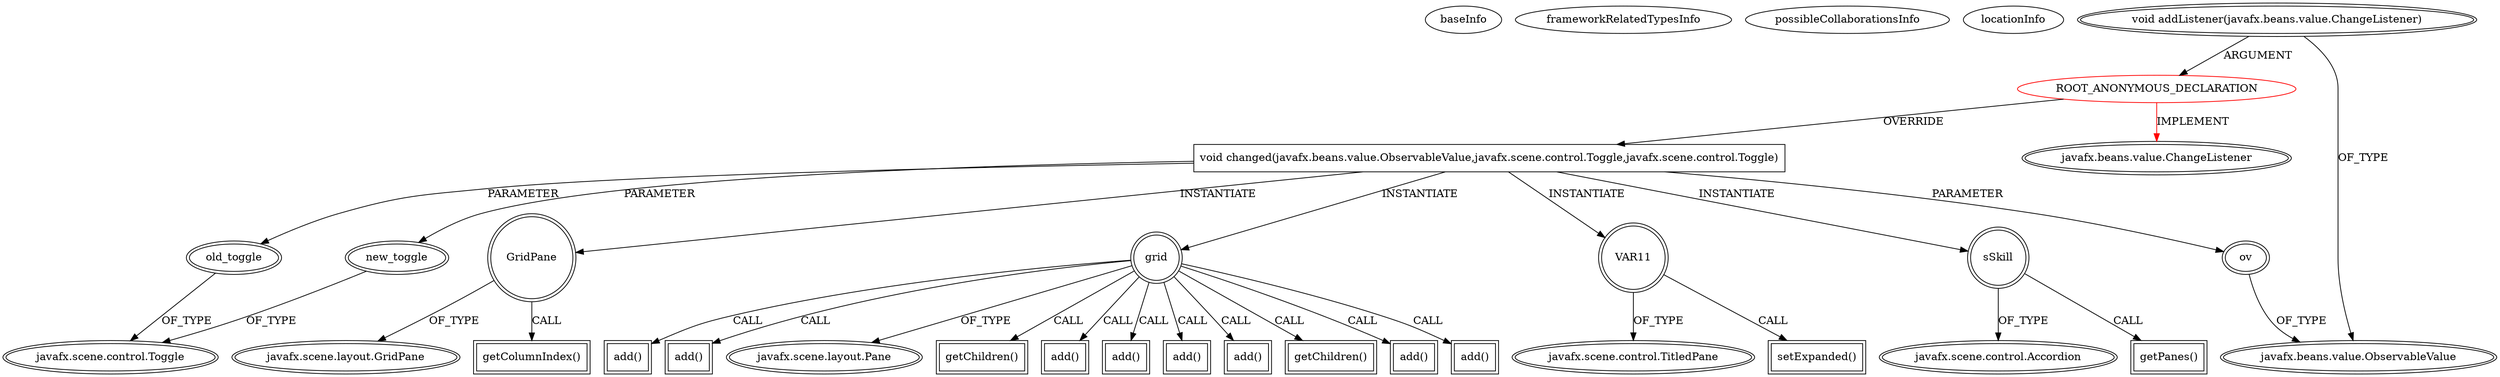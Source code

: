 digraph {
baseInfo[graphId=2384,category="extension_graph",isAnonymous=true,possibleRelation=false]
frameworkRelatedTypesInfo[0="javafx.beans.value.ChangeListener"]
possibleCollaborationsInfo[]
locationInfo[projectName="davelet-InternationalChess-JavaFX2",filePath="/davelet-InternationalChess-JavaFX2/InternationalChess-JavaFX2-master/src/cn/davelet/internationalchess/InternationalChess.java",contextSignature="void start(javafx.stage.Stage)",graphId="2384"]
0[label="ROOT_ANONYMOUS_DECLARATION",vertexType="ROOT_ANONYMOUS_DECLARATION",isFrameworkType=false,color=red]
1[label="javafx.beans.value.ChangeListener",vertexType="FRAMEWORK_INTERFACE_TYPE",isFrameworkType=true,peripheries=2]
2[label="void addListener(javafx.beans.value.ChangeListener)",vertexType="OUTSIDE_CALL",isFrameworkType=true,peripheries=2]
3[label="javafx.beans.value.ObservableValue",vertexType="FRAMEWORK_INTERFACE_TYPE",isFrameworkType=true,peripheries=2]
4[label="void changed(javafx.beans.value.ObservableValue,javafx.scene.control.Toggle,javafx.scene.control.Toggle)",vertexType="OVERRIDING_METHOD_DECLARATION",isFrameworkType=false,shape=box]
5[label="ov",vertexType="PARAMETER_DECLARATION",isFrameworkType=true,peripheries=2]
7[label="old_toggle",vertexType="PARAMETER_DECLARATION",isFrameworkType=true,peripheries=2]
8[label="javafx.scene.control.Toggle",vertexType="FRAMEWORK_INTERFACE_TYPE",isFrameworkType=true,peripheries=2]
9[label="new_toggle",vertexType="PARAMETER_DECLARATION",isFrameworkType=true,peripheries=2]
11[label="GridPane",vertexType="VARIABLE_EXPRESION",isFrameworkType=true,peripheries=2,shape=circle]
13[label="javafx.scene.layout.GridPane",vertexType="FRAMEWORK_CLASS_TYPE",isFrameworkType=true,peripheries=2]
12[label="getColumnIndex()",vertexType="INSIDE_CALL",isFrameworkType=true,peripheries=2,shape=box]
14[label="grid",vertexType="VARIABLE_EXPRESION",isFrameworkType=true,peripheries=2,shape=circle]
16[label="javafx.scene.layout.Pane",vertexType="FRAMEWORK_CLASS_TYPE",isFrameworkType=true,peripheries=2]
15[label="getChildren()",vertexType="INSIDE_CALL",isFrameworkType=true,peripheries=2,shape=box]
18[label="add()",vertexType="INSIDE_CALL",isFrameworkType=true,peripheries=2,shape=box]
20[label="add()",vertexType="INSIDE_CALL",isFrameworkType=true,peripheries=2,shape=box]
22[label="add()",vertexType="INSIDE_CALL",isFrameworkType=true,peripheries=2,shape=box]
24[label="add()",vertexType="INSIDE_CALL",isFrameworkType=true,peripheries=2,shape=box]
26[label="getChildren()",vertexType="INSIDE_CALL",isFrameworkType=true,peripheries=2,shape=box]
28[label="add()",vertexType="INSIDE_CALL",isFrameworkType=true,peripheries=2,shape=box]
30[label="add()",vertexType="INSIDE_CALL",isFrameworkType=true,peripheries=2,shape=box]
32[label="add()",vertexType="INSIDE_CALL",isFrameworkType=true,peripheries=2,shape=box]
34[label="add()",vertexType="INSIDE_CALL",isFrameworkType=true,peripheries=2,shape=box]
35[label="VAR11",vertexType="VARIABLE_EXPRESION",isFrameworkType=true,peripheries=2,shape=circle]
37[label="javafx.scene.control.TitledPane",vertexType="FRAMEWORK_CLASS_TYPE",isFrameworkType=true,peripheries=2]
36[label="setExpanded()",vertexType="INSIDE_CALL",isFrameworkType=true,peripheries=2,shape=box]
38[label="sSkill",vertexType="VARIABLE_EXPRESION",isFrameworkType=true,peripheries=2,shape=circle]
40[label="javafx.scene.control.Accordion",vertexType="FRAMEWORK_CLASS_TYPE",isFrameworkType=true,peripheries=2]
39[label="getPanes()",vertexType="INSIDE_CALL",isFrameworkType=true,peripheries=2,shape=box]
0->1[label="IMPLEMENT",color=red]
2->0[label="ARGUMENT"]
2->3[label="OF_TYPE"]
0->4[label="OVERRIDE"]
5->3[label="OF_TYPE"]
4->5[label="PARAMETER"]
7->8[label="OF_TYPE"]
4->7[label="PARAMETER"]
9->8[label="OF_TYPE"]
4->9[label="PARAMETER"]
4->11[label="INSTANTIATE"]
11->13[label="OF_TYPE"]
11->12[label="CALL"]
4->14[label="INSTANTIATE"]
14->16[label="OF_TYPE"]
14->15[label="CALL"]
14->18[label="CALL"]
14->20[label="CALL"]
14->22[label="CALL"]
14->24[label="CALL"]
14->26[label="CALL"]
14->28[label="CALL"]
14->30[label="CALL"]
14->32[label="CALL"]
14->34[label="CALL"]
4->35[label="INSTANTIATE"]
35->37[label="OF_TYPE"]
35->36[label="CALL"]
4->38[label="INSTANTIATE"]
38->40[label="OF_TYPE"]
38->39[label="CALL"]
}
